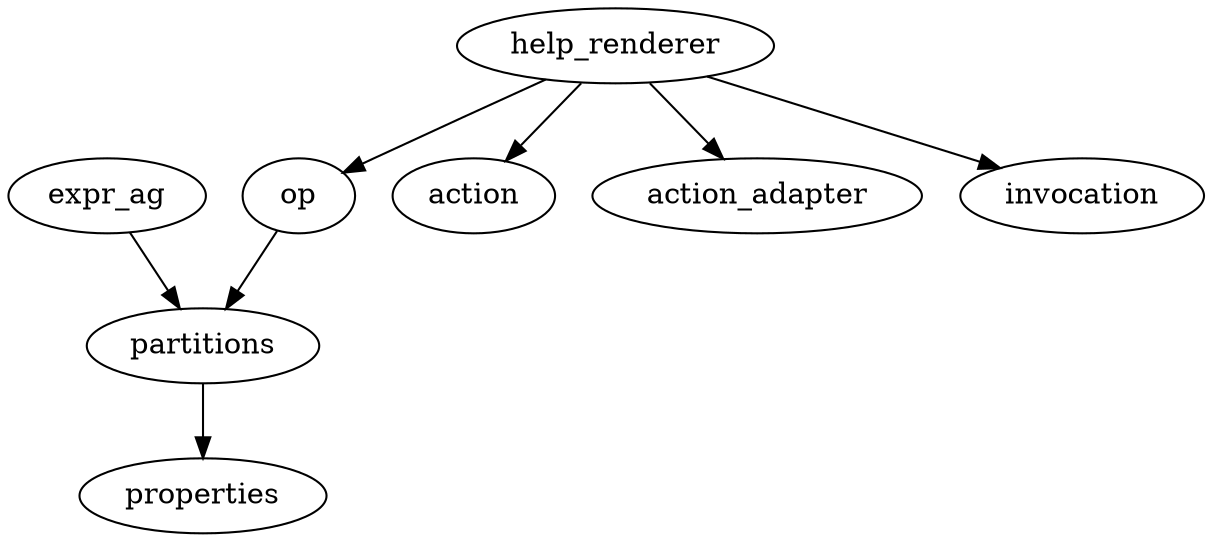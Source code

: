 digraph {

partitions -> properties

expr_ag -> partitions

op -> partitions

help_renderer -> op

help_renderer -> action

help_renderer -> action_adapter

help_renderer -> invocation

}
